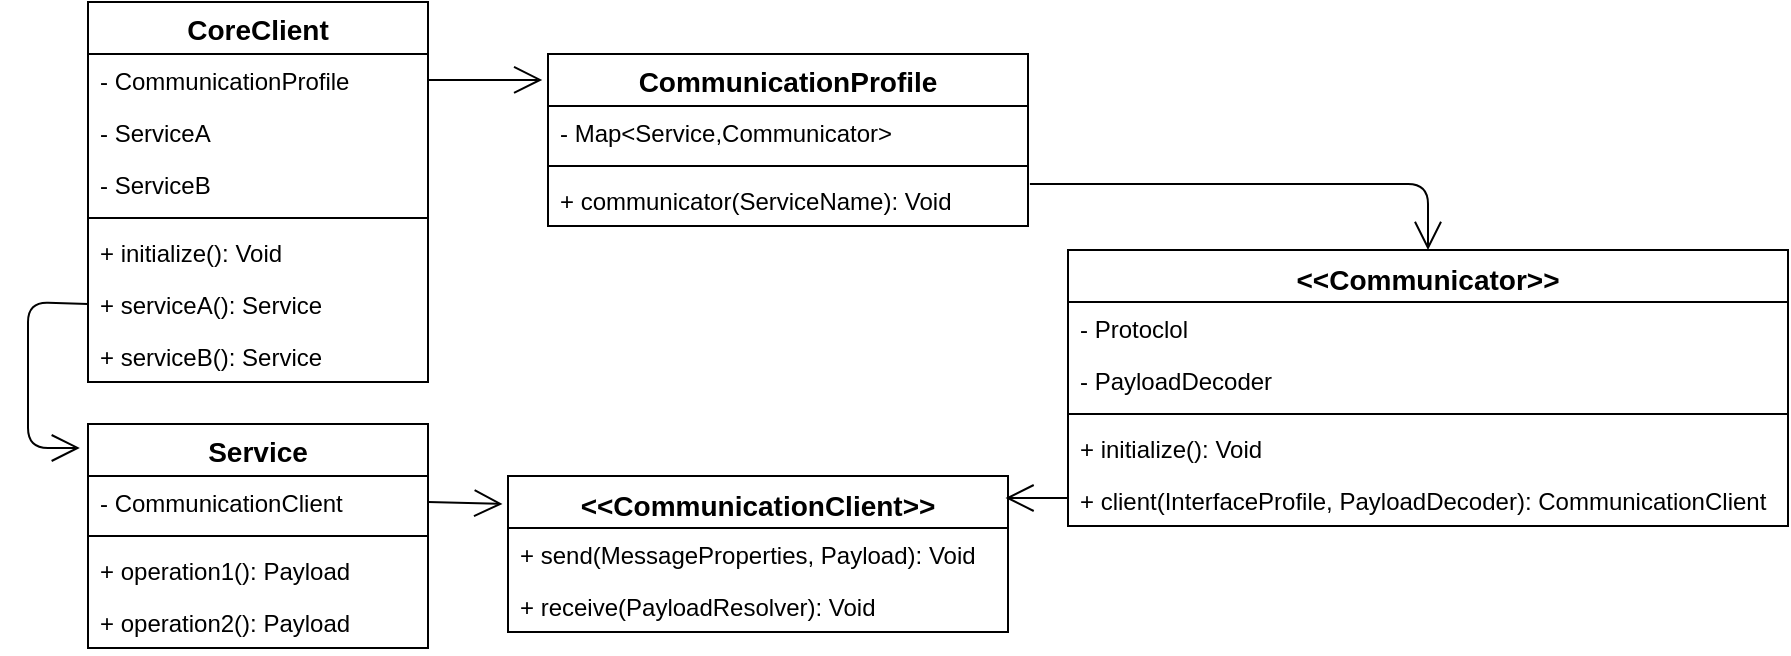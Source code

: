 <mxfile version="14.1.8" type="device"><diagram id="aj0C1jDzVBA1WlgsanN3" name="1 oldal"><mxGraphModel dx="1422" dy="822" grid="1" gridSize="10" guides="1" tooltips="1" connect="1" arrows="1" fold="1" page="1" pageScale="1" pageWidth="827" pageHeight="1169" math="0" shadow="0"><root><mxCell id="0"/><mxCell id="1" parent="0"/><mxCell id="GYOtDU_IN9w-BSFEsmsO-11" value="CoreClient" style="swimlane;fontStyle=1;childLayout=stackLayout;horizontal=1;startSize=26;fillColor=none;horizontalStack=0;resizeParent=1;resizeParentMax=0;resizeLast=0;collapsible=1;marginBottom=0;fontSize=14;" vertex="1" parent="1"><mxGeometry x="50" y="20" width="170" height="190" as="geometry"><mxRectangle x="80" y="70" width="100" height="26" as="alternateBounds"/></mxGeometry></mxCell><mxCell id="GYOtDU_IN9w-BSFEsmsO-12" value="- CommunicationProfile" style="text;strokeColor=none;fillColor=none;align=left;verticalAlign=top;spacingLeft=4;spacingRight=4;overflow=hidden;rotatable=0;points=[[0,0.5],[1,0.5]];portConstraint=eastwest;" vertex="1" parent="GYOtDU_IN9w-BSFEsmsO-11"><mxGeometry y="26" width="170" height="26" as="geometry"/></mxCell><mxCell id="GYOtDU_IN9w-BSFEsmsO-13" value="- ServiceA" style="text;strokeColor=none;fillColor=none;align=left;verticalAlign=top;spacingLeft=4;spacingRight=4;overflow=hidden;rotatable=0;points=[[0,0.5],[1,0.5]];portConstraint=eastwest;" vertex="1" parent="GYOtDU_IN9w-BSFEsmsO-11"><mxGeometry y="52" width="170" height="26" as="geometry"/></mxCell><mxCell id="GYOtDU_IN9w-BSFEsmsO-14" value="- ServiceB" style="text;strokeColor=none;fillColor=none;align=left;verticalAlign=top;spacingLeft=4;spacingRight=4;overflow=hidden;rotatable=0;points=[[0,0.5],[1,0.5]];portConstraint=eastwest;" vertex="1" parent="GYOtDU_IN9w-BSFEsmsO-11"><mxGeometry y="78" width="170" height="26" as="geometry"/></mxCell><mxCell id="GYOtDU_IN9w-BSFEsmsO-23" value="" style="line;strokeWidth=1;fillColor=none;align=left;verticalAlign=middle;spacingTop=-1;spacingLeft=3;spacingRight=3;rotatable=0;labelPosition=right;points=[];portConstraint=eastwest;fontSize=14;" vertex="1" parent="GYOtDU_IN9w-BSFEsmsO-11"><mxGeometry y="104" width="170" height="8" as="geometry"/></mxCell><mxCell id="GYOtDU_IN9w-BSFEsmsO-56" value="+ initialize(): Void" style="text;strokeColor=none;fillColor=none;align=left;verticalAlign=top;spacingLeft=4;spacingRight=4;overflow=hidden;rotatable=0;points=[[0,0.5],[1,0.5]];portConstraint=eastwest;" vertex="1" parent="GYOtDU_IN9w-BSFEsmsO-11"><mxGeometry y="112" width="170" height="26" as="geometry"/></mxCell><mxCell id="GYOtDU_IN9w-BSFEsmsO-15" value="+ serviceA(): Service" style="text;strokeColor=none;fillColor=none;align=left;verticalAlign=top;spacingLeft=4;spacingRight=4;overflow=hidden;rotatable=0;points=[[0,0.5],[1,0.5]];portConstraint=eastwest;" vertex="1" parent="GYOtDU_IN9w-BSFEsmsO-11"><mxGeometry y="138" width="170" height="26" as="geometry"/></mxCell><mxCell id="GYOtDU_IN9w-BSFEsmsO-16" value="+ serviceB(): Service" style="text;strokeColor=none;fillColor=none;align=left;verticalAlign=top;spacingLeft=4;spacingRight=4;overflow=hidden;rotatable=0;points=[[0,0.5],[1,0.5]];portConstraint=eastwest;" vertex="1" parent="GYOtDU_IN9w-BSFEsmsO-11"><mxGeometry y="164" width="170" height="26" as="geometry"/></mxCell><mxCell id="GYOtDU_IN9w-BSFEsmsO-17" value="CommunicationProfile" style="swimlane;fontStyle=1;childLayout=stackLayout;horizontal=1;startSize=26;fillColor=none;horizontalStack=0;resizeParent=1;resizeParentMax=0;resizeLast=0;collapsible=1;marginBottom=0;fontSize=14;" vertex="1" parent="1"><mxGeometry x="280" y="46" width="240" height="86" as="geometry"><mxRectangle x="80" y="70" width="100" height="26" as="alternateBounds"/></mxGeometry></mxCell><mxCell id="GYOtDU_IN9w-BSFEsmsO-18" value="- Map&lt;Service,Communicator&gt;" style="text;strokeColor=none;fillColor=none;align=left;verticalAlign=top;spacingLeft=4;spacingRight=4;overflow=hidden;rotatable=0;points=[[0,0.5],[1,0.5]];portConstraint=eastwest;" vertex="1" parent="GYOtDU_IN9w-BSFEsmsO-17"><mxGeometry y="26" width="240" height="26" as="geometry"/></mxCell><mxCell id="GYOtDU_IN9w-BSFEsmsO-24" value="" style="line;strokeWidth=1;fillColor=none;align=left;verticalAlign=middle;spacingTop=-1;spacingLeft=3;spacingRight=3;rotatable=0;labelPosition=right;points=[];portConstraint=eastwest;fontSize=14;" vertex="1" parent="GYOtDU_IN9w-BSFEsmsO-17"><mxGeometry y="52" width="240" height="8" as="geometry"/></mxCell><mxCell id="GYOtDU_IN9w-BSFEsmsO-22" value="+ communicator(ServiceName): Void" style="text;strokeColor=none;fillColor=none;align=left;verticalAlign=top;spacingLeft=4;spacingRight=4;overflow=hidden;rotatable=0;points=[[0,0.5],[1,0.5]];portConstraint=eastwest;" vertex="1" parent="GYOtDU_IN9w-BSFEsmsO-17"><mxGeometry y="60" width="240" height="26" as="geometry"/></mxCell><mxCell id="GYOtDU_IN9w-BSFEsmsO-27" value="&lt;&lt;Communicator&gt;&gt;" style="swimlane;fontStyle=1;align=center;verticalAlign=top;childLayout=stackLayout;horizontal=1;startSize=26;horizontalStack=0;resizeParent=1;resizeParentMax=0;resizeLast=0;collapsible=1;marginBottom=0;fontSize=14;" vertex="1" parent="1"><mxGeometry x="540" y="144" width="360" height="138" as="geometry"/></mxCell><mxCell id="GYOtDU_IN9w-BSFEsmsO-30" value="- Protoclol" style="text;strokeColor=none;fillColor=none;align=left;verticalAlign=top;spacingLeft=4;spacingRight=4;overflow=hidden;rotatable=0;points=[[0,0.5],[1,0.5]];portConstraint=eastwest;" vertex="1" parent="GYOtDU_IN9w-BSFEsmsO-27"><mxGeometry y="26" width="360" height="26" as="geometry"/></mxCell><mxCell id="GYOtDU_IN9w-BSFEsmsO-54" value="- PayloadDecoder" style="text;strokeColor=none;fillColor=none;align=left;verticalAlign=top;spacingLeft=4;spacingRight=4;overflow=hidden;rotatable=0;points=[[0,0.5],[1,0.5]];portConstraint=eastwest;" vertex="1" parent="GYOtDU_IN9w-BSFEsmsO-27"><mxGeometry y="52" width="360" height="26" as="geometry"/></mxCell><mxCell id="GYOtDU_IN9w-BSFEsmsO-53" value="" style="line;strokeWidth=1;fillColor=none;align=left;verticalAlign=middle;spacingTop=-1;spacingLeft=3;spacingRight=3;rotatable=0;labelPosition=right;points=[];portConstraint=eastwest;fontSize=14;" vertex="1" parent="GYOtDU_IN9w-BSFEsmsO-27"><mxGeometry y="78" width="360" height="8" as="geometry"/></mxCell><mxCell id="GYOtDU_IN9w-BSFEsmsO-51" value="+ initialize(): Void" style="text;strokeColor=none;fillColor=none;align=left;verticalAlign=top;spacingLeft=4;spacingRight=4;overflow=hidden;rotatable=0;points=[[0,0.5],[1,0.5]];portConstraint=eastwest;" vertex="1" parent="GYOtDU_IN9w-BSFEsmsO-27"><mxGeometry y="86" width="360" height="26" as="geometry"/></mxCell><mxCell id="GYOtDU_IN9w-BSFEsmsO-31" value="+ client(InterfaceProfile, PayloadDecoder): CommunicationClient" style="text;strokeColor=none;fillColor=none;align=left;verticalAlign=top;spacingLeft=4;spacingRight=4;overflow=hidden;rotatable=0;points=[[0,0.5],[1,0.5]];portConstraint=eastwest;" vertex="1" parent="GYOtDU_IN9w-BSFEsmsO-27"><mxGeometry y="112" width="360" height="26" as="geometry"/></mxCell><mxCell id="GYOtDU_IN9w-BSFEsmsO-32" value="&lt;&lt;CommunicationClient&gt;&gt;" style="swimlane;fontStyle=1;align=center;verticalAlign=top;childLayout=stackLayout;horizontal=1;startSize=26;horizontalStack=0;resizeParent=1;resizeParentMax=0;resizeLast=0;collapsible=1;marginBottom=0;fontSize=14;" vertex="1" parent="1"><mxGeometry x="260" y="257" width="250" height="78" as="geometry"/></mxCell><mxCell id="GYOtDU_IN9w-BSFEsmsO-33" value="+ send(MessageProperties, Payload): Void" style="text;strokeColor=none;fillColor=none;align=left;verticalAlign=top;spacingLeft=4;spacingRight=4;overflow=hidden;rotatable=0;points=[[0,0.5],[1,0.5]];portConstraint=eastwest;" vertex="1" parent="GYOtDU_IN9w-BSFEsmsO-32"><mxGeometry y="26" width="250" height="26" as="geometry"/></mxCell><mxCell id="GYOtDU_IN9w-BSFEsmsO-34" value="+ receive(PayloadResolver): Void" style="text;strokeColor=none;fillColor=none;align=left;verticalAlign=top;spacingLeft=4;spacingRight=4;overflow=hidden;rotatable=0;points=[[0,0.5],[1,0.5]];portConstraint=eastwest;" vertex="1" parent="GYOtDU_IN9w-BSFEsmsO-32"><mxGeometry y="52" width="250" height="26" as="geometry"/></mxCell><mxCell id="GYOtDU_IN9w-BSFEsmsO-36" value="" style="endArrow=open;endFill=1;endSize=12;html=1;fontSize=14;exitX=1;exitY=0.5;exitDx=0;exitDy=0;entryX=-0.012;entryY=0.151;entryDx=0;entryDy=0;entryPerimeter=0;" edge="1" parent="1" source="GYOtDU_IN9w-BSFEsmsO-12" target="GYOtDU_IN9w-BSFEsmsO-17"><mxGeometry width="160" relative="1" as="geometry"><mxPoint x="410" y="200" as="sourcePoint"/><mxPoint x="470" y="320" as="targetPoint"/></mxGeometry></mxCell><mxCell id="GYOtDU_IN9w-BSFEsmsO-37" value="" style="endArrow=open;endFill=1;endSize=12;html=1;fontSize=14;exitX=1.004;exitY=0.192;exitDx=0;exitDy=0;entryX=0.5;entryY=0;entryDx=0;entryDy=0;exitPerimeter=0;" edge="1" parent="1" source="GYOtDU_IN9w-BSFEsmsO-22" target="GYOtDU_IN9w-BSFEsmsO-27"><mxGeometry width="160" relative="1" as="geometry"><mxPoint x="310" y="320" as="sourcePoint"/><mxPoint x="470" y="320" as="targetPoint"/><Array as="points"><mxPoint x="720" y="111"/></Array></mxGeometry></mxCell><mxCell id="GYOtDU_IN9w-BSFEsmsO-39" value="Service" style="swimlane;fontStyle=1;childLayout=stackLayout;horizontal=1;startSize=26;fillColor=none;horizontalStack=0;resizeParent=1;resizeParentMax=0;resizeLast=0;collapsible=1;marginBottom=0;fontSize=14;" vertex="1" parent="1"><mxGeometry x="50" y="231" width="170" height="112" as="geometry"><mxRectangle x="80" y="70" width="100" height="26" as="alternateBounds"/></mxGeometry></mxCell><mxCell id="GYOtDU_IN9w-BSFEsmsO-46" value="- CommunicationClient" style="text;strokeColor=none;fillColor=none;align=left;verticalAlign=top;spacingLeft=4;spacingRight=4;overflow=hidden;rotatable=0;points=[[0,0.5],[1,0.5]];portConstraint=eastwest;" vertex="1" parent="GYOtDU_IN9w-BSFEsmsO-39"><mxGeometry y="26" width="170" height="26" as="geometry"/></mxCell><mxCell id="GYOtDU_IN9w-BSFEsmsO-43" value="" style="line;strokeWidth=1;fillColor=none;align=left;verticalAlign=middle;spacingTop=-1;spacingLeft=3;spacingRight=3;rotatable=0;labelPosition=right;points=[];portConstraint=eastwest;fontSize=14;" vertex="1" parent="GYOtDU_IN9w-BSFEsmsO-39"><mxGeometry y="52" width="170" height="8" as="geometry"/></mxCell><mxCell id="GYOtDU_IN9w-BSFEsmsO-44" value="+ operation1(): Payload" style="text;strokeColor=none;fillColor=none;align=left;verticalAlign=top;spacingLeft=4;spacingRight=4;overflow=hidden;rotatable=0;points=[[0,0.5],[1,0.5]];portConstraint=eastwest;" vertex="1" parent="GYOtDU_IN9w-BSFEsmsO-39"><mxGeometry y="60" width="170" height="26" as="geometry"/></mxCell><mxCell id="GYOtDU_IN9w-BSFEsmsO-45" value="+ operation2(): Payload" style="text;strokeColor=none;fillColor=none;align=left;verticalAlign=top;spacingLeft=4;spacingRight=4;overflow=hidden;rotatable=0;points=[[0,0.5],[1,0.5]];portConstraint=eastwest;" vertex="1" parent="GYOtDU_IN9w-BSFEsmsO-39"><mxGeometry y="86" width="170" height="26" as="geometry"/></mxCell><mxCell id="GYOtDU_IN9w-BSFEsmsO-47" value="" style="endArrow=open;endFill=1;endSize=12;html=1;fontSize=14;exitX=0;exitY=0.5;exitDx=0;exitDy=0;entryX=-0.024;entryY=0.107;entryDx=0;entryDy=0;entryPerimeter=0;" edge="1" parent="1" source="GYOtDU_IN9w-BSFEsmsO-15" target="GYOtDU_IN9w-BSFEsmsO-39"><mxGeometry width="160" relative="1" as="geometry"><mxPoint x="310" y="320" as="sourcePoint"/><mxPoint x="470" y="320" as="targetPoint"/><Array as="points"><mxPoint x="20" y="170"/><mxPoint x="20" y="243"/></Array></mxGeometry></mxCell><mxCell id="GYOtDU_IN9w-BSFEsmsO-48" value="" style="endArrow=open;endFill=1;endSize=12;html=1;fontSize=14;exitX=1;exitY=0.5;exitDx=0;exitDy=0;entryX=-0.011;entryY=0.179;entryDx=0;entryDy=0;entryPerimeter=0;" edge="1" parent="1" source="GYOtDU_IN9w-BSFEsmsO-46" target="GYOtDU_IN9w-BSFEsmsO-32"><mxGeometry width="160" relative="1" as="geometry"><mxPoint x="310" y="331" as="sourcePoint"/><mxPoint x="240" y="296" as="targetPoint"/></mxGeometry></mxCell><mxCell id="GYOtDU_IN9w-BSFEsmsO-49" value="" style="endArrow=open;endFill=1;endSize=12;html=1;fontSize=14;entryX=0.995;entryY=0.141;entryDx=0;entryDy=0;entryPerimeter=0;" edge="1" parent="1" target="GYOtDU_IN9w-BSFEsmsO-32"><mxGeometry width="160" relative="1" as="geometry"><mxPoint x="540" y="268" as="sourcePoint"/><mxPoint x="550" y="371" as="targetPoint"/></mxGeometry></mxCell></root></mxGraphModel></diagram></mxfile>